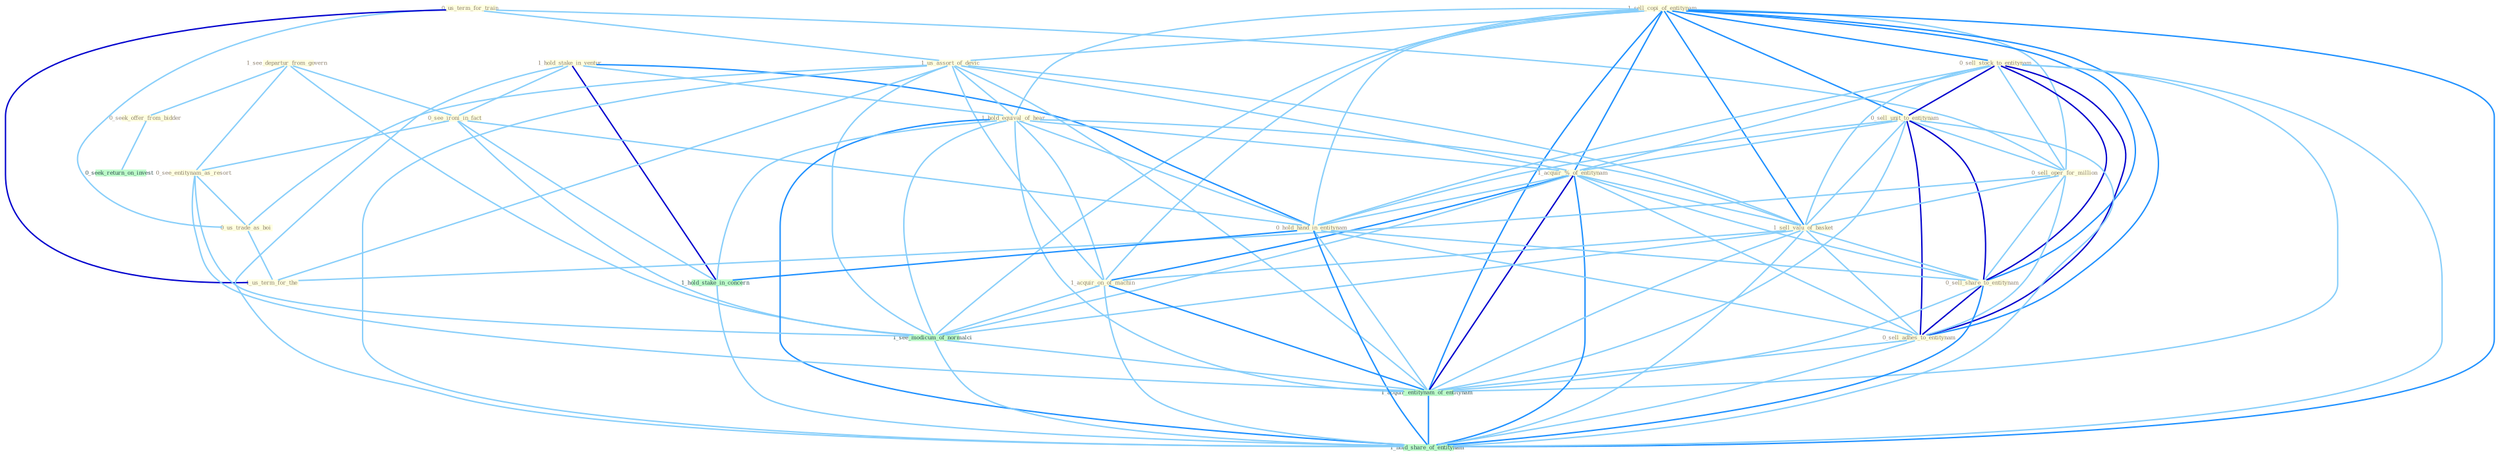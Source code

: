 Graph G{ 
    node
    [shape=polygon,style=filled,width=.5,height=.06,color="#BDFCC9",fixedsize=true,fontsize=4,
    fontcolor="#2f4f4f"];
    {node
    [color="#ffffe0", fontcolor="#8b7d6b"] "1_see_departur_from_govern " "0_us_term_for_train " "1_sell_copi_of_entitynam " "1_hold_stake_in_ventur " "0_see_ironi_in_fact " "1_us_assort_of_devic " "1_hold_equival_of_hear " "0_sell_stock_to_entitynam " "0_seek_offer_from_bidder " "0_see_entitynam_as_resort " "0_sell_unit_to_entitynam " "1_acquir_%_of_entitynam " "0_sell_oper_for_million " "1_sell_valu_of_basket " "0_hold_hand_in_entitynam " "1_acquir_on_of_machin " "0_us_trade_as_boi " "1_us_term_for_the " "0_sell_share_to_entitynam " "0_sell_adhes_to_entitynam "}
{node [color="#fff0f5", fontcolor="#b22222"]}
edge [color="#B0E2FF"];

	"1_see_departur_from_govern " -- "0_see_ironi_in_fact " [w="1", color="#87cefa" ];
	"1_see_departur_from_govern " -- "0_seek_offer_from_bidder " [w="1", color="#87cefa" ];
	"1_see_departur_from_govern " -- "0_see_entitynam_as_resort " [w="1", color="#87cefa" ];
	"1_see_departur_from_govern " -- "1_see_modicum_of_normalci " [w="1", color="#87cefa" ];
	"0_us_term_for_train " -- "1_us_assort_of_devic " [w="1", color="#87cefa" ];
	"0_us_term_for_train " -- "0_sell_oper_for_million " [w="1", color="#87cefa" ];
	"0_us_term_for_train " -- "0_us_trade_as_boi " [w="1", color="#87cefa" ];
	"0_us_term_for_train " -- "1_us_term_for_the " [w="3", color="#0000cd" , len=0.6];
	"1_sell_copi_of_entitynam " -- "1_us_assort_of_devic " [w="1", color="#87cefa" ];
	"1_sell_copi_of_entitynam " -- "1_hold_equival_of_hear " [w="1", color="#87cefa" ];
	"1_sell_copi_of_entitynam " -- "0_sell_stock_to_entitynam " [w="2", color="#1e90ff" , len=0.8];
	"1_sell_copi_of_entitynam " -- "0_sell_unit_to_entitynam " [w="2", color="#1e90ff" , len=0.8];
	"1_sell_copi_of_entitynam " -- "1_acquir_%_of_entitynam " [w="2", color="#1e90ff" , len=0.8];
	"1_sell_copi_of_entitynam " -- "0_sell_oper_for_million " [w="1", color="#87cefa" ];
	"1_sell_copi_of_entitynam " -- "1_sell_valu_of_basket " [w="2", color="#1e90ff" , len=0.8];
	"1_sell_copi_of_entitynam " -- "0_hold_hand_in_entitynam " [w="1", color="#87cefa" ];
	"1_sell_copi_of_entitynam " -- "1_acquir_on_of_machin " [w="1", color="#87cefa" ];
	"1_sell_copi_of_entitynam " -- "0_sell_share_to_entitynam " [w="2", color="#1e90ff" , len=0.8];
	"1_sell_copi_of_entitynam " -- "0_sell_adhes_to_entitynam " [w="2", color="#1e90ff" , len=0.8];
	"1_sell_copi_of_entitynam " -- "1_see_modicum_of_normalci " [w="1", color="#87cefa" ];
	"1_sell_copi_of_entitynam " -- "1_acquir_entitynam_of_entitynam " [w="2", color="#1e90ff" , len=0.8];
	"1_sell_copi_of_entitynam " -- "1_hold_share_of_entitynam " [w="2", color="#1e90ff" , len=0.8];
	"1_hold_stake_in_ventur " -- "0_see_ironi_in_fact " [w="1", color="#87cefa" ];
	"1_hold_stake_in_ventur " -- "1_hold_equival_of_hear " [w="1", color="#87cefa" ];
	"1_hold_stake_in_ventur " -- "0_hold_hand_in_entitynam " [w="2", color="#1e90ff" , len=0.8];
	"1_hold_stake_in_ventur " -- "1_hold_stake_in_concern " [w="3", color="#0000cd" , len=0.6];
	"1_hold_stake_in_ventur " -- "1_hold_share_of_entitynam " [w="1", color="#87cefa" ];
	"0_see_ironi_in_fact " -- "0_see_entitynam_as_resort " [w="1", color="#87cefa" ];
	"0_see_ironi_in_fact " -- "0_hold_hand_in_entitynam " [w="1", color="#87cefa" ];
	"0_see_ironi_in_fact " -- "1_hold_stake_in_concern " [w="1", color="#87cefa" ];
	"0_see_ironi_in_fact " -- "1_see_modicum_of_normalci " [w="1", color="#87cefa" ];
	"1_us_assort_of_devic " -- "1_hold_equival_of_hear " [w="1", color="#87cefa" ];
	"1_us_assort_of_devic " -- "1_acquir_%_of_entitynam " [w="1", color="#87cefa" ];
	"1_us_assort_of_devic " -- "1_sell_valu_of_basket " [w="1", color="#87cefa" ];
	"1_us_assort_of_devic " -- "1_acquir_on_of_machin " [w="1", color="#87cefa" ];
	"1_us_assort_of_devic " -- "0_us_trade_as_boi " [w="1", color="#87cefa" ];
	"1_us_assort_of_devic " -- "1_us_term_for_the " [w="1", color="#87cefa" ];
	"1_us_assort_of_devic " -- "1_see_modicum_of_normalci " [w="1", color="#87cefa" ];
	"1_us_assort_of_devic " -- "1_acquir_entitynam_of_entitynam " [w="1", color="#87cefa" ];
	"1_us_assort_of_devic " -- "1_hold_share_of_entitynam " [w="1", color="#87cefa" ];
	"1_hold_equival_of_hear " -- "1_acquir_%_of_entitynam " [w="1", color="#87cefa" ];
	"1_hold_equival_of_hear " -- "1_sell_valu_of_basket " [w="1", color="#87cefa" ];
	"1_hold_equival_of_hear " -- "0_hold_hand_in_entitynam " [w="1", color="#87cefa" ];
	"1_hold_equival_of_hear " -- "1_acquir_on_of_machin " [w="1", color="#87cefa" ];
	"1_hold_equival_of_hear " -- "1_hold_stake_in_concern " [w="1", color="#87cefa" ];
	"1_hold_equival_of_hear " -- "1_see_modicum_of_normalci " [w="1", color="#87cefa" ];
	"1_hold_equival_of_hear " -- "1_acquir_entitynam_of_entitynam " [w="1", color="#87cefa" ];
	"1_hold_equival_of_hear " -- "1_hold_share_of_entitynam " [w="2", color="#1e90ff" , len=0.8];
	"0_sell_stock_to_entitynam " -- "0_sell_unit_to_entitynam " [w="3", color="#0000cd" , len=0.6];
	"0_sell_stock_to_entitynam " -- "1_acquir_%_of_entitynam " [w="1", color="#87cefa" ];
	"0_sell_stock_to_entitynam " -- "0_sell_oper_for_million " [w="1", color="#87cefa" ];
	"0_sell_stock_to_entitynam " -- "1_sell_valu_of_basket " [w="1", color="#87cefa" ];
	"0_sell_stock_to_entitynam " -- "0_hold_hand_in_entitynam " [w="1", color="#87cefa" ];
	"0_sell_stock_to_entitynam " -- "0_sell_share_to_entitynam " [w="3", color="#0000cd" , len=0.6];
	"0_sell_stock_to_entitynam " -- "0_sell_adhes_to_entitynam " [w="3", color="#0000cd" , len=0.6];
	"0_sell_stock_to_entitynam " -- "1_acquir_entitynam_of_entitynam " [w="1", color="#87cefa" ];
	"0_sell_stock_to_entitynam " -- "1_hold_share_of_entitynam " [w="1", color="#87cefa" ];
	"0_seek_offer_from_bidder " -- "0_seek_return_on_invest " [w="1", color="#87cefa" ];
	"0_see_entitynam_as_resort " -- "0_us_trade_as_boi " [w="1", color="#87cefa" ];
	"0_see_entitynam_as_resort " -- "1_see_modicum_of_normalci " [w="1", color="#87cefa" ];
	"0_see_entitynam_as_resort " -- "1_acquir_entitynam_of_entitynam " [w="1", color="#87cefa" ];
	"0_sell_unit_to_entitynam " -- "1_acquir_%_of_entitynam " [w="1", color="#87cefa" ];
	"0_sell_unit_to_entitynam " -- "0_sell_oper_for_million " [w="1", color="#87cefa" ];
	"0_sell_unit_to_entitynam " -- "1_sell_valu_of_basket " [w="1", color="#87cefa" ];
	"0_sell_unit_to_entitynam " -- "0_hold_hand_in_entitynam " [w="1", color="#87cefa" ];
	"0_sell_unit_to_entitynam " -- "0_sell_share_to_entitynam " [w="3", color="#0000cd" , len=0.6];
	"0_sell_unit_to_entitynam " -- "0_sell_adhes_to_entitynam " [w="3", color="#0000cd" , len=0.6];
	"0_sell_unit_to_entitynam " -- "1_acquir_entitynam_of_entitynam " [w="1", color="#87cefa" ];
	"0_sell_unit_to_entitynam " -- "1_hold_share_of_entitynam " [w="1", color="#87cefa" ];
	"1_acquir_%_of_entitynam " -- "1_sell_valu_of_basket " [w="1", color="#87cefa" ];
	"1_acquir_%_of_entitynam " -- "0_hold_hand_in_entitynam " [w="1", color="#87cefa" ];
	"1_acquir_%_of_entitynam " -- "1_acquir_on_of_machin " [w="2", color="#1e90ff" , len=0.8];
	"1_acquir_%_of_entitynam " -- "0_sell_share_to_entitynam " [w="1", color="#87cefa" ];
	"1_acquir_%_of_entitynam " -- "0_sell_adhes_to_entitynam " [w="1", color="#87cefa" ];
	"1_acquir_%_of_entitynam " -- "1_see_modicum_of_normalci " [w="1", color="#87cefa" ];
	"1_acquir_%_of_entitynam " -- "1_acquir_entitynam_of_entitynam " [w="3", color="#0000cd" , len=0.6];
	"1_acquir_%_of_entitynam " -- "1_hold_share_of_entitynam " [w="2", color="#1e90ff" , len=0.8];
	"0_sell_oper_for_million " -- "1_sell_valu_of_basket " [w="1", color="#87cefa" ];
	"0_sell_oper_for_million " -- "1_us_term_for_the " [w="1", color="#87cefa" ];
	"0_sell_oper_for_million " -- "0_sell_share_to_entitynam " [w="1", color="#87cefa" ];
	"0_sell_oper_for_million " -- "0_sell_adhes_to_entitynam " [w="1", color="#87cefa" ];
	"1_sell_valu_of_basket " -- "1_acquir_on_of_machin " [w="1", color="#87cefa" ];
	"1_sell_valu_of_basket " -- "0_sell_share_to_entitynam " [w="1", color="#87cefa" ];
	"1_sell_valu_of_basket " -- "0_sell_adhes_to_entitynam " [w="1", color="#87cefa" ];
	"1_sell_valu_of_basket " -- "1_see_modicum_of_normalci " [w="1", color="#87cefa" ];
	"1_sell_valu_of_basket " -- "1_acquir_entitynam_of_entitynam " [w="1", color="#87cefa" ];
	"1_sell_valu_of_basket " -- "1_hold_share_of_entitynam " [w="1", color="#87cefa" ];
	"0_hold_hand_in_entitynam " -- "0_sell_share_to_entitynam " [w="1", color="#87cefa" ];
	"0_hold_hand_in_entitynam " -- "0_sell_adhes_to_entitynam " [w="1", color="#87cefa" ];
	"0_hold_hand_in_entitynam " -- "1_hold_stake_in_concern " [w="2", color="#1e90ff" , len=0.8];
	"0_hold_hand_in_entitynam " -- "1_acquir_entitynam_of_entitynam " [w="1", color="#87cefa" ];
	"0_hold_hand_in_entitynam " -- "1_hold_share_of_entitynam " [w="2", color="#1e90ff" , len=0.8];
	"1_acquir_on_of_machin " -- "1_see_modicum_of_normalci " [w="1", color="#87cefa" ];
	"1_acquir_on_of_machin " -- "1_acquir_entitynam_of_entitynam " [w="2", color="#1e90ff" , len=0.8];
	"1_acquir_on_of_machin " -- "1_hold_share_of_entitynam " [w="1", color="#87cefa" ];
	"0_us_trade_as_boi " -- "1_us_term_for_the " [w="1", color="#87cefa" ];
	"0_sell_share_to_entitynam " -- "0_sell_adhes_to_entitynam " [w="3", color="#0000cd" , len=0.6];
	"0_sell_share_to_entitynam " -- "1_acquir_entitynam_of_entitynam " [w="1", color="#87cefa" ];
	"0_sell_share_to_entitynam " -- "1_hold_share_of_entitynam " [w="2", color="#1e90ff" , len=0.8];
	"0_sell_adhes_to_entitynam " -- "1_acquir_entitynam_of_entitynam " [w="1", color="#87cefa" ];
	"0_sell_adhes_to_entitynam " -- "1_hold_share_of_entitynam " [w="1", color="#87cefa" ];
	"1_hold_stake_in_concern " -- "1_hold_share_of_entitynam " [w="1", color="#87cefa" ];
	"1_see_modicum_of_normalci " -- "1_acquir_entitynam_of_entitynam " [w="1", color="#87cefa" ];
	"1_see_modicum_of_normalci " -- "1_hold_share_of_entitynam " [w="1", color="#87cefa" ];
	"1_acquir_entitynam_of_entitynam " -- "1_hold_share_of_entitynam " [w="2", color="#1e90ff" , len=0.8];
}